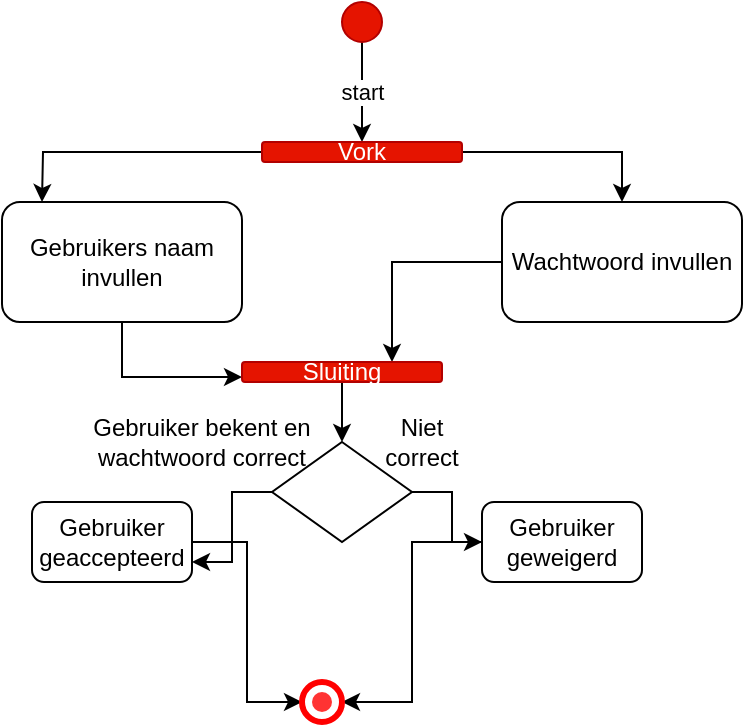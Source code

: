 <mxfile version="13.2.4" type="device"><diagram name="Page-1" id="74e2e168-ea6b-b213-b513-2b3c1d86103e"><mxGraphModel dx="1422" dy="713" grid="1" gridSize="10" guides="1" tooltips="1" connect="1" arrows="1" fold="1" page="1" pageScale="1" pageWidth="1100" pageHeight="850" background="#ffffff" math="0" shadow="0"><root><mxCell id="0"/><mxCell id="1" parent="0"/><mxCell id="eduRE7v10e9FsJsz4Xq9-4" value="start" style="edgeStyle=orthogonalEdgeStyle;rounded=0;orthogonalLoop=1;jettySize=auto;html=1;entryX=0.5;entryY=0;entryDx=0;entryDy=0;" edge="1" parent="1" source="eduRE7v10e9FsJsz4Xq9-2" target="eduRE7v10e9FsJsz4Xq9-3"><mxGeometry relative="1" as="geometry"/></mxCell><mxCell id="eduRE7v10e9FsJsz4Xq9-2" value="" style="ellipse;whiteSpace=wrap;html=1;fillColor=#e51400;strokeColor=#B20000;fontColor=#ffffff;" vertex="1" parent="1"><mxGeometry x="440" y="40" width="20" height="20" as="geometry"/></mxCell><mxCell id="eduRE7v10e9FsJsz4Xq9-8" style="edgeStyle=orthogonalEdgeStyle;rounded=0;orthogonalLoop=1;jettySize=auto;html=1;" edge="1" parent="1" source="eduRE7v10e9FsJsz4Xq9-3"><mxGeometry relative="1" as="geometry"><mxPoint x="290" y="140" as="targetPoint"/></mxGeometry></mxCell><mxCell id="eduRE7v10e9FsJsz4Xq9-9" style="edgeStyle=orthogonalEdgeStyle;rounded=0;orthogonalLoop=1;jettySize=auto;html=1;" edge="1" parent="1" source="eduRE7v10e9FsJsz4Xq9-3" target="eduRE7v10e9FsJsz4Xq9-6"><mxGeometry relative="1" as="geometry"/></mxCell><mxCell id="eduRE7v10e9FsJsz4Xq9-3" value="Vork" style="rounded=1;whiteSpace=wrap;html=1;fillColor=#e51400;strokeColor=#B20000;fontColor=#ffffff;" vertex="1" parent="1"><mxGeometry x="400" y="110" width="100" height="10" as="geometry"/></mxCell><mxCell id="eduRE7v10e9FsJsz4Xq9-11" style="edgeStyle=orthogonalEdgeStyle;rounded=0;orthogonalLoop=1;jettySize=auto;html=1;entryX=0;entryY=0.75;entryDx=0;entryDy=0;" edge="1" parent="1" source="eduRE7v10e9FsJsz4Xq9-5" target="eduRE7v10e9FsJsz4Xq9-10"><mxGeometry relative="1" as="geometry"><mxPoint x="420" y="216" as="targetPoint"/></mxGeometry></mxCell><mxCell id="eduRE7v10e9FsJsz4Xq9-5" value="Gebruikers naam invullen" style="rounded=1;whiteSpace=wrap;html=1;" vertex="1" parent="1"><mxGeometry x="270" y="140" width="120" height="60" as="geometry"/></mxCell><mxCell id="eduRE7v10e9FsJsz4Xq9-13" style="edgeStyle=orthogonalEdgeStyle;rounded=0;orthogonalLoop=1;jettySize=auto;html=1;entryX=0.75;entryY=0;entryDx=0;entryDy=0;" edge="1" parent="1" source="eduRE7v10e9FsJsz4Xq9-6" target="eduRE7v10e9FsJsz4Xq9-10"><mxGeometry relative="1" as="geometry"/></mxCell><mxCell id="eduRE7v10e9FsJsz4Xq9-6" value="Wachtwoord invullen" style="rounded=1;whiteSpace=wrap;html=1;" vertex="1" parent="1"><mxGeometry x="520" y="140" width="120" height="60" as="geometry"/></mxCell><mxCell id="eduRE7v10e9FsJsz4Xq9-17" style="edgeStyle=orthogonalEdgeStyle;rounded=0;orthogonalLoop=1;jettySize=auto;html=1;entryX=0.5;entryY=0;entryDx=0;entryDy=0;" edge="1" parent="1" source="eduRE7v10e9FsJsz4Xq9-10" target="eduRE7v10e9FsJsz4Xq9-16"><mxGeometry relative="1" as="geometry"/></mxCell><mxCell id="eduRE7v10e9FsJsz4Xq9-10" value="Sluiting" style="rounded=1;whiteSpace=wrap;html=1;fillColor=#e51400;strokeColor=#B20000;fontColor=#ffffff;" vertex="1" parent="1"><mxGeometry x="390" y="220" width="100" height="10" as="geometry"/></mxCell><mxCell id="eduRE7v10e9FsJsz4Xq9-21" style="edgeStyle=orthogonalEdgeStyle;rounded=0;orthogonalLoop=1;jettySize=auto;html=1;entryX=1;entryY=0.75;entryDx=0;entryDy=0;" edge="1" parent="1" source="eduRE7v10e9FsJsz4Xq9-16" target="eduRE7v10e9FsJsz4Xq9-20"><mxGeometry relative="1" as="geometry"/></mxCell><mxCell id="eduRE7v10e9FsJsz4Xq9-23" style="edgeStyle=orthogonalEdgeStyle;rounded=0;orthogonalLoop=1;jettySize=auto;html=1;entryX=0;entryY=0.5;entryDx=0;entryDy=0;" edge="1" parent="1" source="eduRE7v10e9FsJsz4Xq9-16" target="eduRE7v10e9FsJsz4Xq9-22"><mxGeometry relative="1" as="geometry"/></mxCell><mxCell id="eduRE7v10e9FsJsz4Xq9-16" value="" style="rhombus;whiteSpace=wrap;html=1;" vertex="1" parent="1"><mxGeometry x="405" y="260" width="70" height="50" as="geometry"/></mxCell><mxCell id="eduRE7v10e9FsJsz4Xq9-18" value="Gebruiker bekent en wachtwoord correct" style="text;html=1;strokeColor=none;fillColor=none;align=center;verticalAlign=middle;whiteSpace=wrap;rounded=0;" vertex="1" parent="1"><mxGeometry x="300" y="250" width="140" height="20" as="geometry"/></mxCell><mxCell id="eduRE7v10e9FsJsz4Xq9-19" value="Niet correct" style="text;html=1;strokeColor=none;fillColor=none;align=center;verticalAlign=middle;whiteSpace=wrap;rounded=0;" vertex="1" parent="1"><mxGeometry x="460" y="250" width="40" height="20" as="geometry"/></mxCell><mxCell id="eduRE7v10e9FsJsz4Xq9-28" style="edgeStyle=orthogonalEdgeStyle;rounded=0;orthogonalLoop=1;jettySize=auto;html=1;entryX=0;entryY=0.5;entryDx=0;entryDy=0;" edge="1" parent="1" source="eduRE7v10e9FsJsz4Xq9-20" target="eduRE7v10e9FsJsz4Xq9-26"><mxGeometry relative="1" as="geometry"/></mxCell><mxCell id="eduRE7v10e9FsJsz4Xq9-20" value="Gebruiker geaccepteerd" style="rounded=1;whiteSpace=wrap;html=1;" vertex="1" parent="1"><mxGeometry x="285" y="290" width="80" height="40" as="geometry"/></mxCell><mxCell id="eduRE7v10e9FsJsz4Xq9-29" style="edgeStyle=orthogonalEdgeStyle;rounded=0;orthogonalLoop=1;jettySize=auto;html=1;entryX=1;entryY=0.5;entryDx=0;entryDy=0;" edge="1" parent="1" source="eduRE7v10e9FsJsz4Xq9-22" target="eduRE7v10e9FsJsz4Xq9-26"><mxGeometry relative="1" as="geometry"/></mxCell><mxCell id="eduRE7v10e9FsJsz4Xq9-22" value="Gebruiker geweigerd" style="rounded=1;whiteSpace=wrap;html=1;" vertex="1" parent="1"><mxGeometry x="510" y="290" width="80" height="40" as="geometry"/></mxCell><mxCell id="eduRE7v10e9FsJsz4Xq9-26" value="" style="ellipse;whiteSpace=wrap;html=1;fillColor=none;strokeColor=#FF0000;strokeWidth=3;" vertex="1" parent="1"><mxGeometry x="420" y="380" width="20" height="20" as="geometry"/></mxCell><mxCell id="eduRE7v10e9FsJsz4Xq9-27" value="" style="ellipse;whiteSpace=wrap;html=1;fillColor=#FF3333;strokeColor=none;strokeWidth=3;" vertex="1" parent="1"><mxGeometry x="425" y="385" width="10" height="10" as="geometry"/></mxCell></root></mxGraphModel></diagram></mxfile>